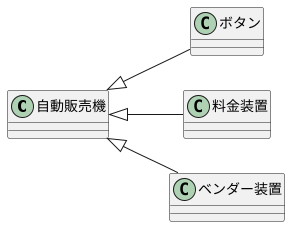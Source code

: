 @startuml
left to right direction

class 自動販売機 {
}

class ボタン {
}

class 料金装置 {
}

class ベンダー装置 {
}

自動販売機 <|-- ボタン
自動販売機 <|-- 料金装置
自動販売機 <|-- ベンダー装置
@enduml